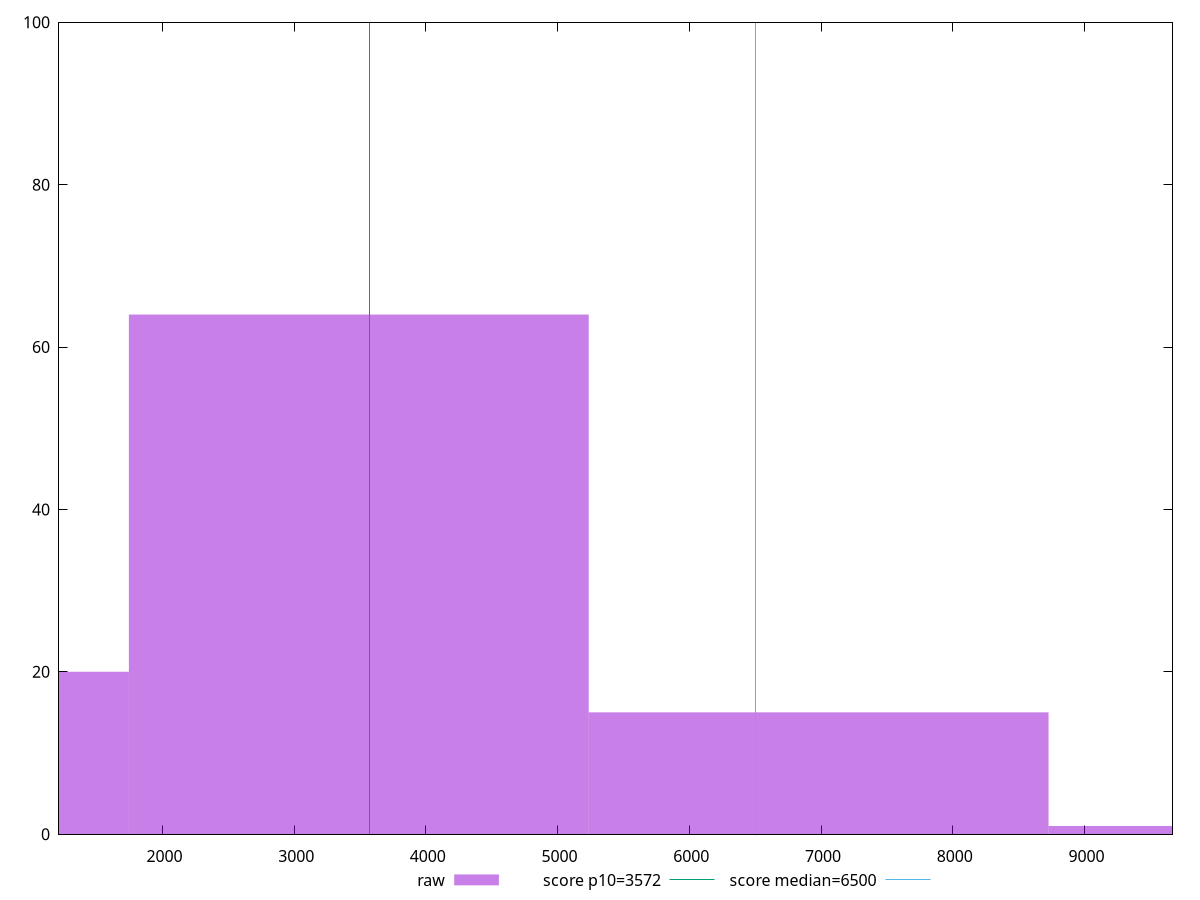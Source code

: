 reset

$raw <<EOF
3490.8704218636276 64
6981.740843727255 15
0 20
10472.611265590884 1
EOF

set key outside below
set boxwidth 3490.8704218636276
set xrange [1215.082:9668.05]
set yrange [0:100]
set trange [0:100]
set style fill transparent solid 0.5 noborder

set parametric
set terminal svg size 640, 490 enhanced background rgb 'white'
set output "reports/report_00028_2021-02-24T12-49-42.674Z/first-cpu-idle/samples/music/raw/histogram.svg"

plot $raw title "raw" with boxes, \
     3572,t title "score p10=3572", \
     6500,t title "score median=6500"

reset
